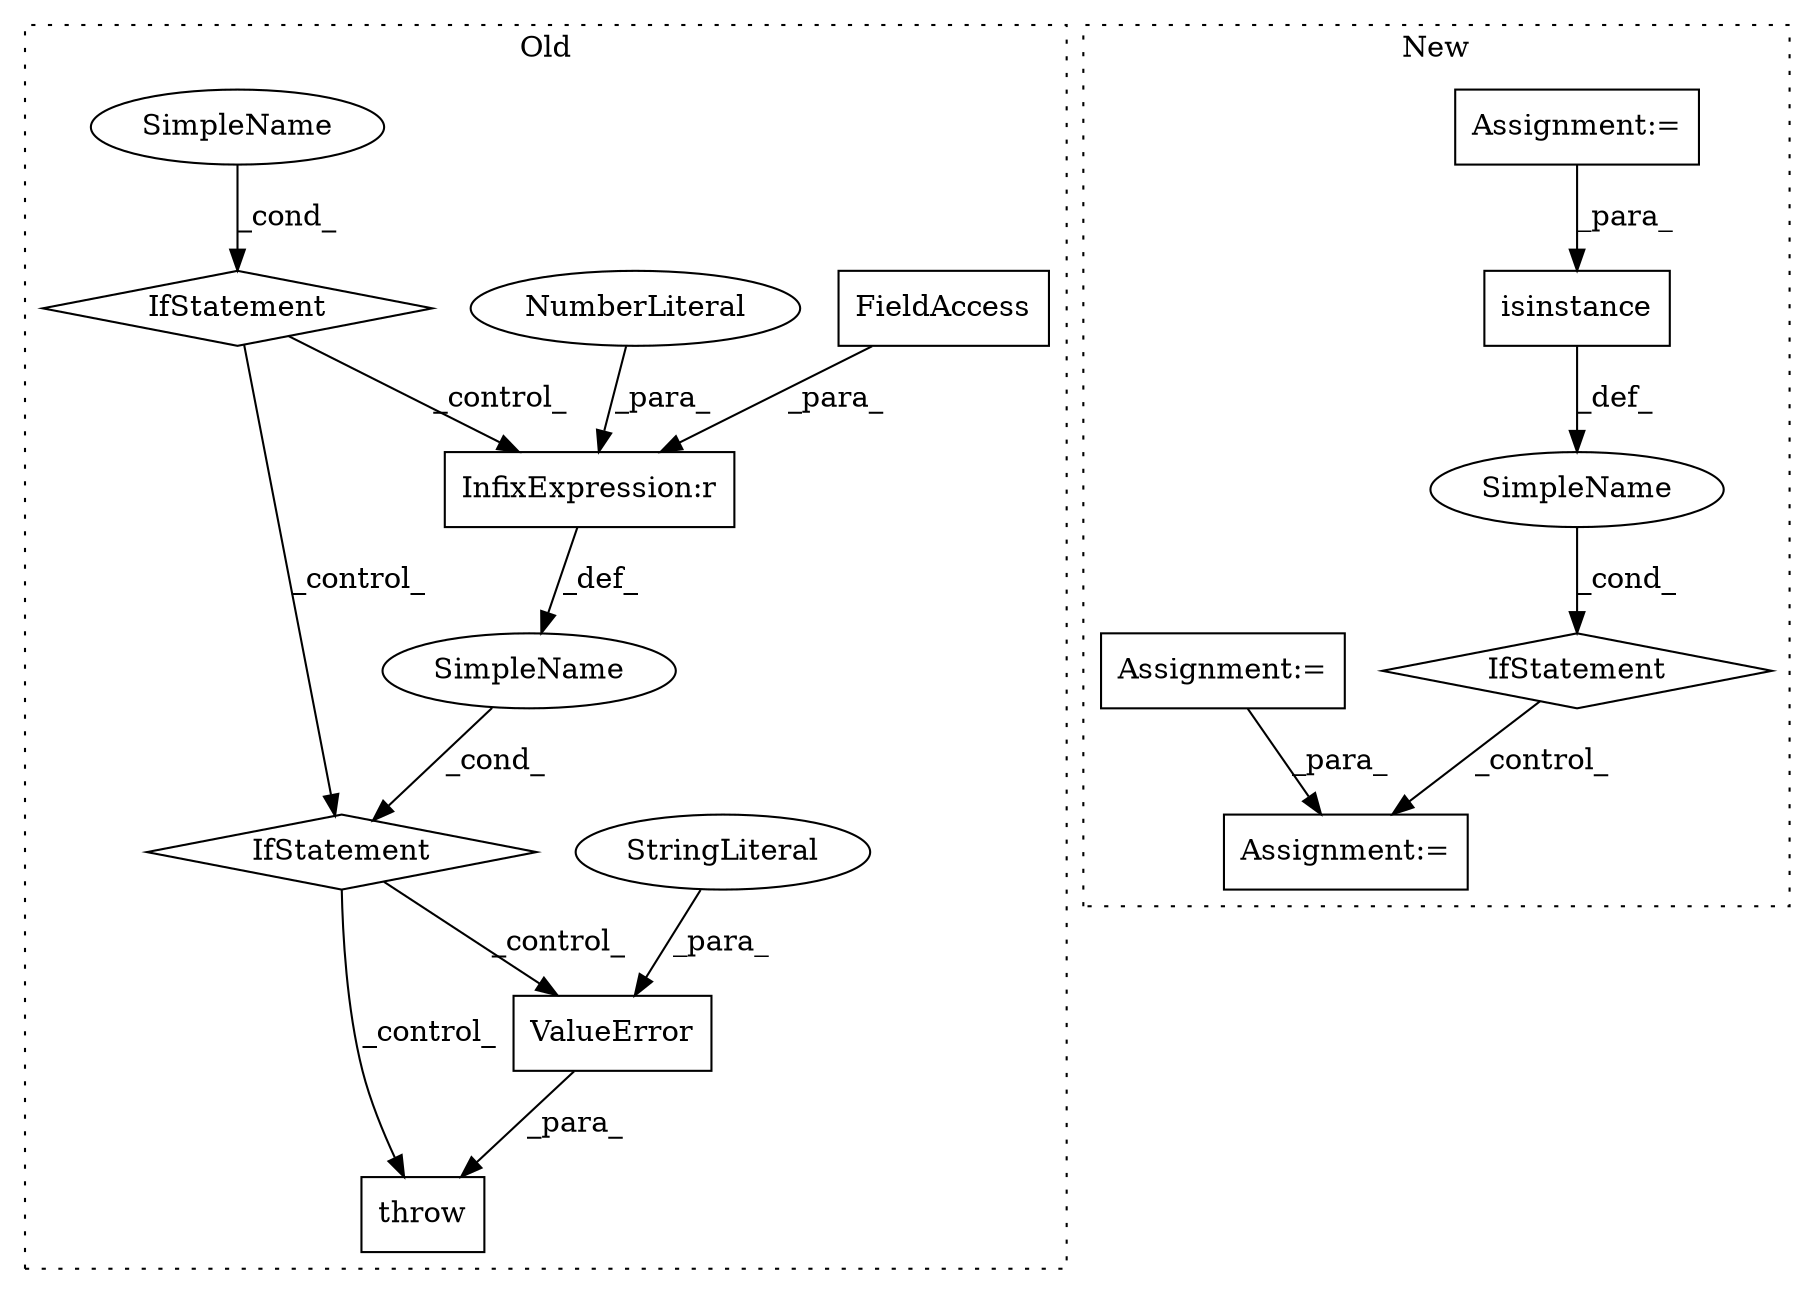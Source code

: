 digraph G {
subgraph cluster0 {
1 [label="ValueError" a="32" s="4728,4775" l="11,1" shape="box"];
3 [label="throw" a="53" s="4722" l="6" shape="box"];
4 [label="SimpleName" a="42" s="" l="" shape="ellipse"];
5 [label="IfStatement" a="25" s="4688,4712" l="4,2" shape="diamond"];
9 [label="InfixExpression:r" a="27" s="4707" l="4" shape="box"];
10 [label="NumberLiteral" a="34" s="4711" l="1" shape="ellipse"];
11 [label="StringLiteral" a="45" s="4739" l="36" shape="ellipse"];
12 [label="IfStatement" a="25" s="4572,4613" l="4,2" shape="diamond"];
13 [label="SimpleName" a="42" s="" l="" shape="ellipse"];
15 [label="FieldAccess" a="22" s="4692" l="15" shape="box"];
label = "Old";
style="dotted";
}
subgraph cluster1 {
2 [label="isinstance" a="32" s="4861,4881" l="11,1" shape="box"];
6 [label="IfStatement" a="25" s="4856,4899" l="4,2" shape="diamond"];
7 [label="Assignment:=" a="7" s="5107" l="1" shape="box"];
8 [label="SimpleName" a="42" s="" l="" shape="ellipse"];
14 [label="Assignment:=" a="7" s="4730" l="5" shape="box"];
16 [label="Assignment:=" a="7" s="4696" l="6" shape="box"];
label = "New";
style="dotted";
}
1 -> 3 [label="_para_"];
2 -> 8 [label="_def_"];
4 -> 5 [label="_cond_"];
5 -> 3 [label="_control_"];
5 -> 1 [label="_control_"];
6 -> 7 [label="_control_"];
8 -> 6 [label="_cond_"];
9 -> 4 [label="_def_"];
10 -> 9 [label="_para_"];
11 -> 1 [label="_para_"];
12 -> 9 [label="_control_"];
12 -> 5 [label="_control_"];
13 -> 12 [label="_cond_"];
14 -> 2 [label="_para_"];
15 -> 9 [label="_para_"];
16 -> 7 [label="_para_"];
}